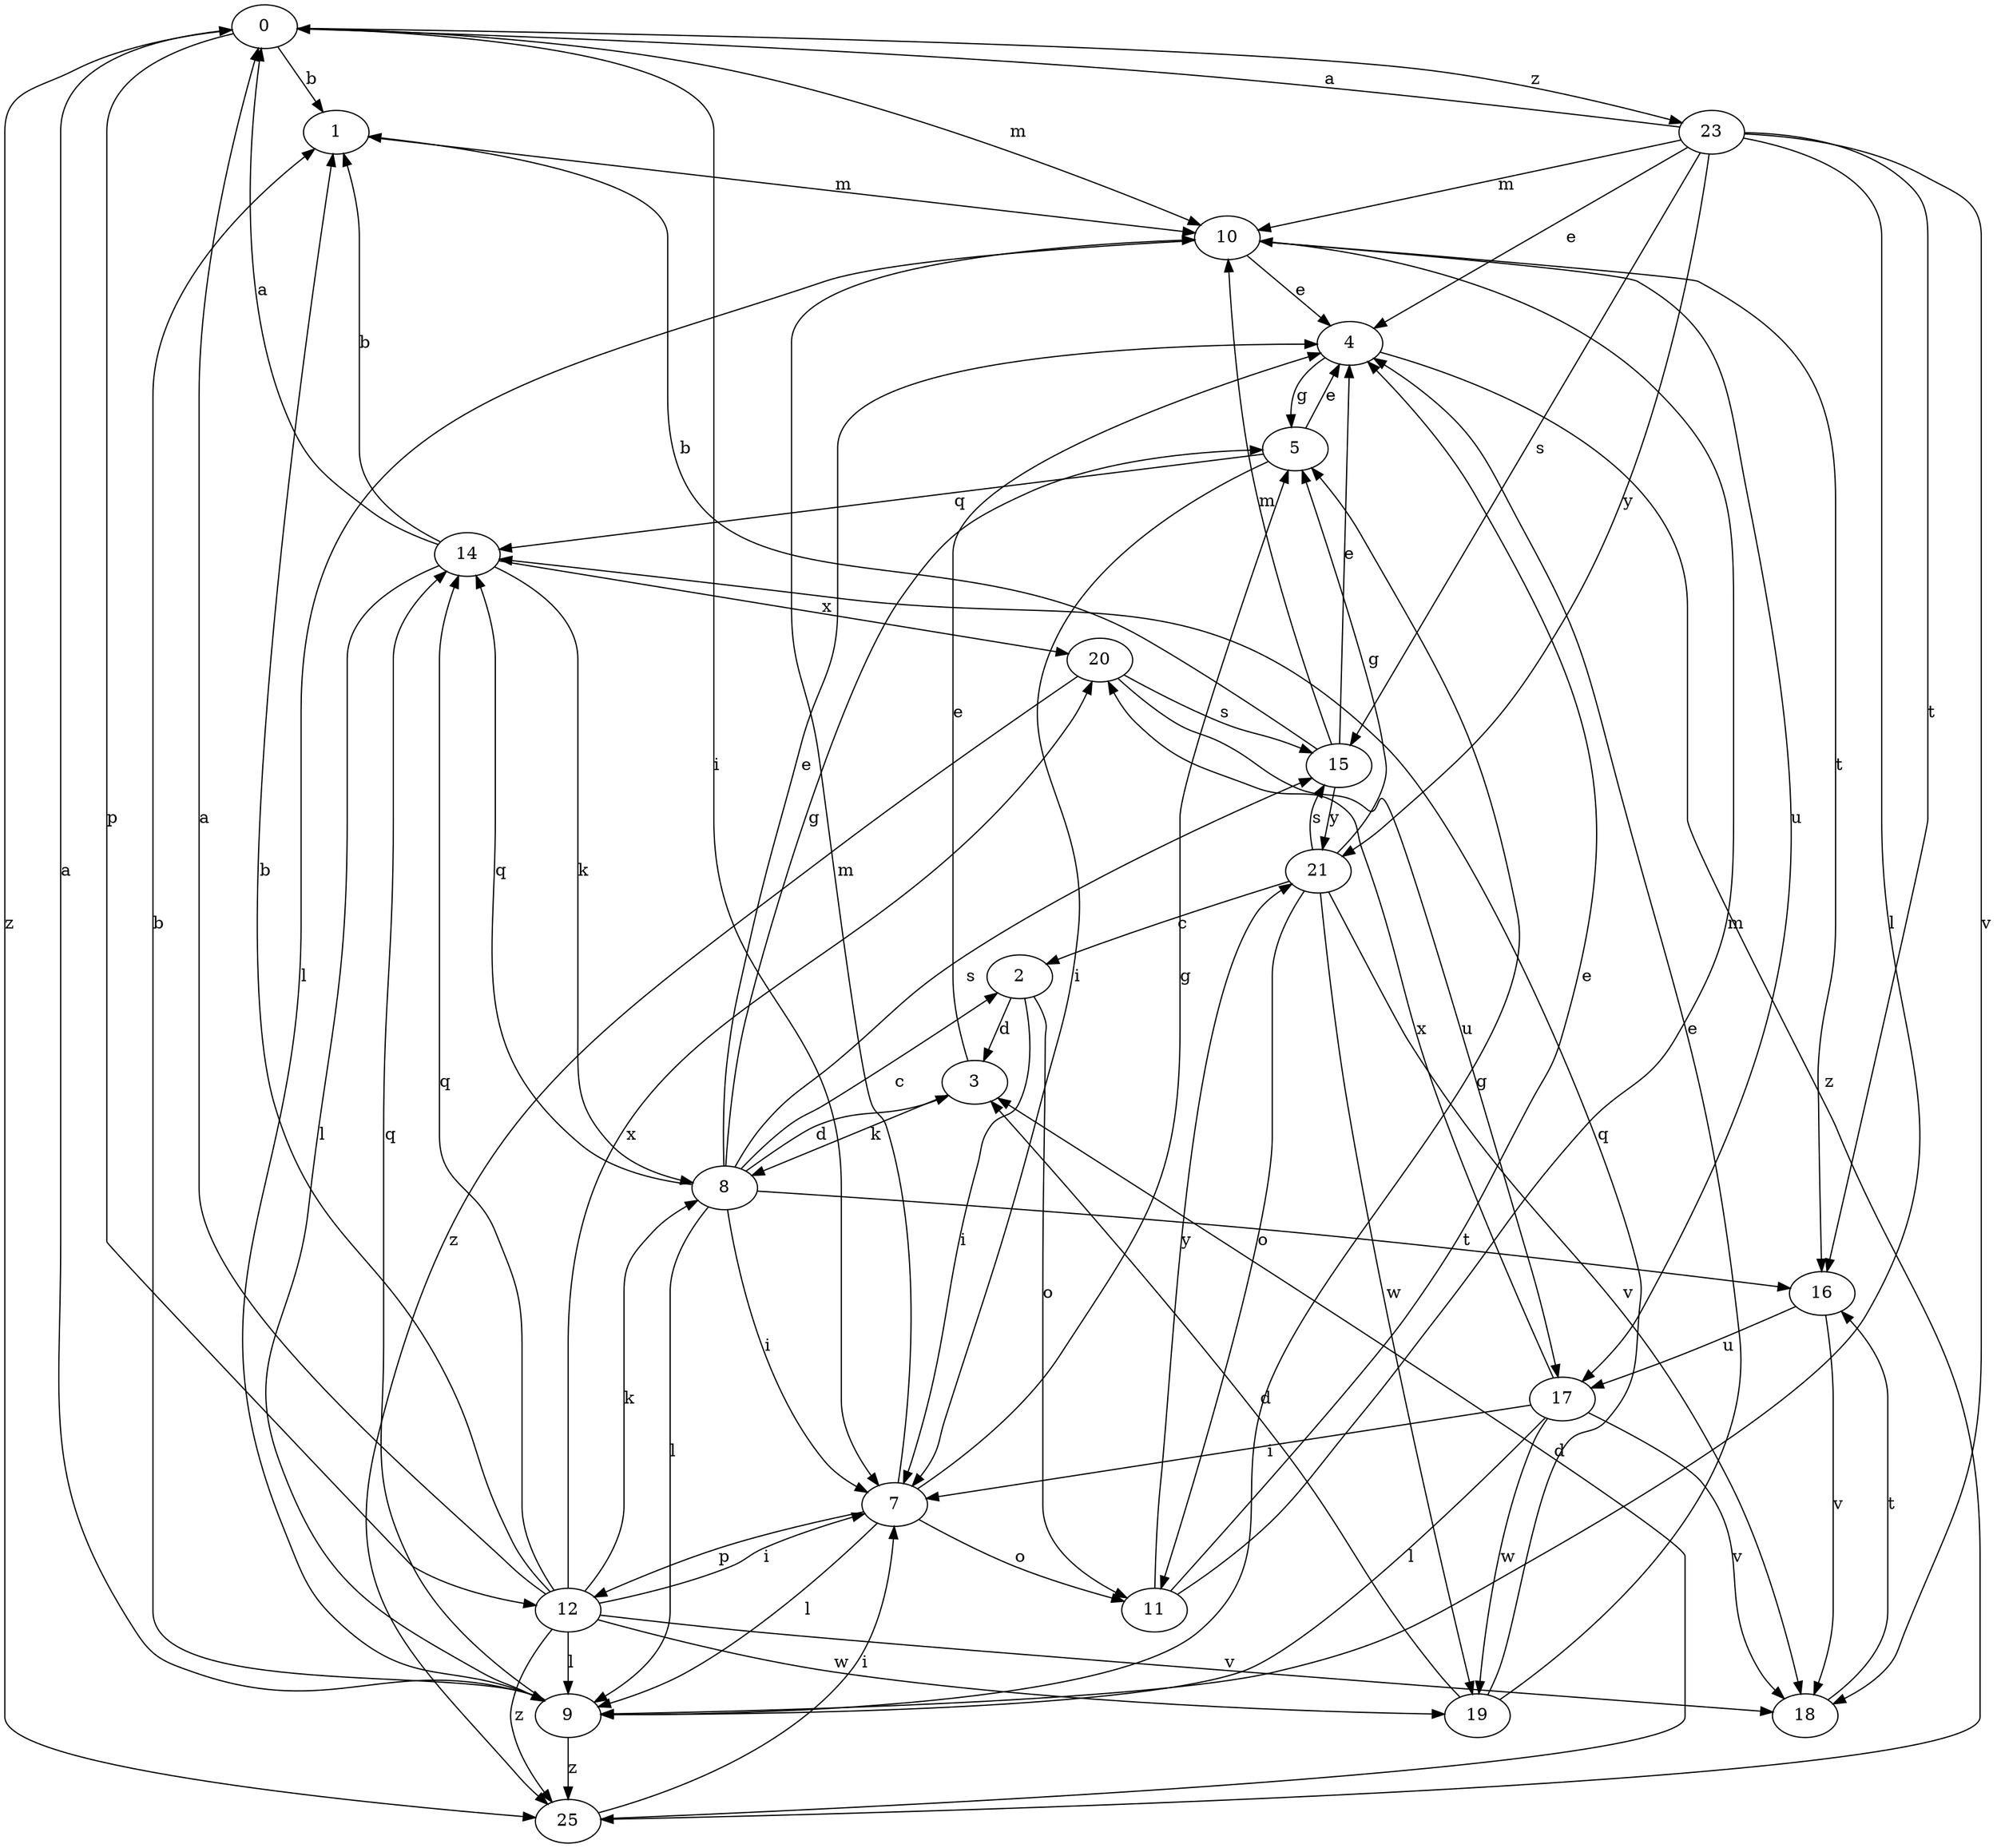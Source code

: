 strict digraph  {
0;
1;
2;
3;
4;
5;
7;
8;
9;
10;
11;
12;
14;
15;
16;
17;
18;
19;
20;
21;
23;
25;
0 -> 1  [label=b];
0 -> 7  [label=i];
0 -> 10  [label=m];
0 -> 12  [label=p];
0 -> 23  [label=z];
0 -> 25  [label=z];
1 -> 10  [label=m];
2 -> 3  [label=d];
2 -> 7  [label=i];
2 -> 11  [label=o];
3 -> 4  [label=e];
3 -> 8  [label=k];
4 -> 5  [label=g];
4 -> 25  [label=z];
5 -> 4  [label=e];
5 -> 7  [label=i];
5 -> 14  [label=q];
7 -> 5  [label=g];
7 -> 9  [label=l];
7 -> 10  [label=m];
7 -> 11  [label=o];
7 -> 12  [label=p];
8 -> 2  [label=c];
8 -> 3  [label=d];
8 -> 4  [label=e];
8 -> 5  [label=g];
8 -> 7  [label=i];
8 -> 9  [label=l];
8 -> 14  [label=q];
8 -> 15  [label=s];
8 -> 16  [label=t];
9 -> 0  [label=a];
9 -> 1  [label=b];
9 -> 5  [label=g];
9 -> 14  [label=q];
9 -> 25  [label=z];
10 -> 4  [label=e];
10 -> 9  [label=l];
10 -> 16  [label=t];
10 -> 17  [label=u];
11 -> 4  [label=e];
11 -> 10  [label=m];
11 -> 21  [label=y];
12 -> 0  [label=a];
12 -> 1  [label=b];
12 -> 7  [label=i];
12 -> 8  [label=k];
12 -> 9  [label=l];
12 -> 14  [label=q];
12 -> 18  [label=v];
12 -> 19  [label=w];
12 -> 20  [label=x];
12 -> 25  [label=z];
14 -> 0  [label=a];
14 -> 1  [label=b];
14 -> 8  [label=k];
14 -> 9  [label=l];
14 -> 20  [label=x];
15 -> 1  [label=b];
15 -> 4  [label=e];
15 -> 10  [label=m];
15 -> 21  [label=y];
16 -> 17  [label=u];
16 -> 18  [label=v];
17 -> 7  [label=i];
17 -> 9  [label=l];
17 -> 18  [label=v];
17 -> 19  [label=w];
17 -> 20  [label=x];
18 -> 16  [label=t];
19 -> 3  [label=d];
19 -> 4  [label=e];
19 -> 14  [label=q];
20 -> 15  [label=s];
20 -> 17  [label=u];
20 -> 25  [label=z];
21 -> 2  [label=c];
21 -> 5  [label=g];
21 -> 11  [label=o];
21 -> 15  [label=s];
21 -> 18  [label=v];
21 -> 19  [label=w];
23 -> 0  [label=a];
23 -> 4  [label=e];
23 -> 9  [label=l];
23 -> 10  [label=m];
23 -> 15  [label=s];
23 -> 16  [label=t];
23 -> 18  [label=v];
23 -> 21  [label=y];
25 -> 3  [label=d];
25 -> 7  [label=i];
}

